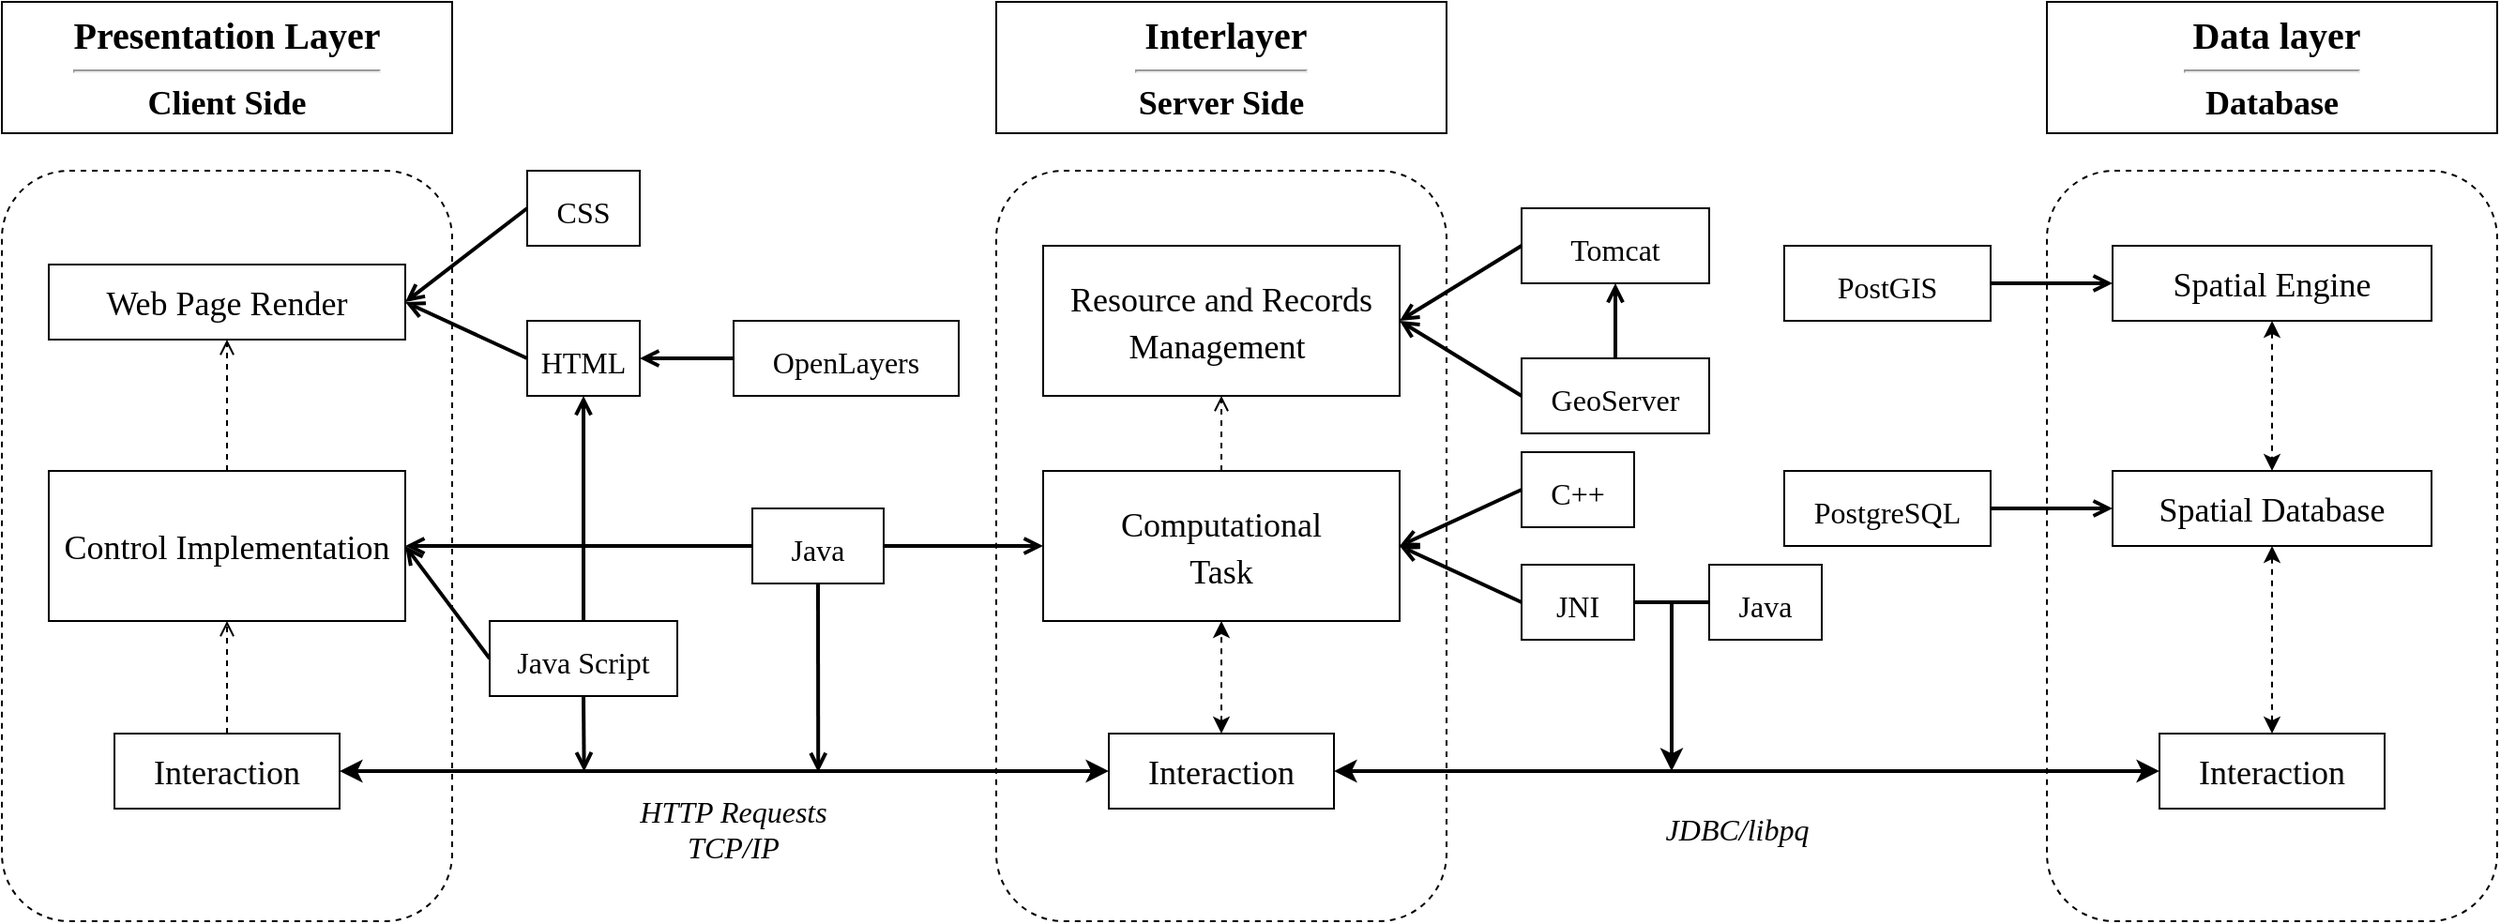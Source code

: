 <mxfile scale="1" border="5">
    <diagram id="ntK5JivClJutBt_FF_ey" name="Page-1">
        <mxGraphModel dx="1282" dy="925" grid="1" gridSize="10" guides="1" tooltips="1" connect="1" arrows="1" fold="1" page="1" pageScale="1" pageWidth="1400" pageHeight="600" math="0" shadow="0">
            <root>
                <mxCell id="0"/>
                <mxCell id="1" parent="0"/>
                <mxCell id="48" value="" style="rounded=1;whiteSpace=wrap;html=1;strokeColor=#000000;dashed=1;" vertex="1" parent="1">
                    <mxGeometry x="1125" y="145" width="240" height="400" as="geometry"/>
                </mxCell>
                <mxCell id="3" value="" style="rounded=1;whiteSpace=wrap;html=1;strokeColor=#000000;dashed=1;" vertex="1" parent="1">
                    <mxGeometry x="35" y="145" width="240" height="400" as="geometry"/>
                </mxCell>
                <mxCell id="4" value="&lt;font face=&quot;Verdana&quot; style=&quot;font-size: 20px&quot;&gt;&lt;b&gt;Presentation Layer&lt;/b&gt;&lt;/font&gt;&lt;hr&gt;&lt;font face=&quot;Verdana&quot;&gt;&lt;b&gt;&lt;font style=&quot;font-size: 18px&quot;&gt;Client Side&lt;/font&gt;&lt;/b&gt;&lt;br&gt;&lt;/font&gt;" style="rounded=0;whiteSpace=wrap;html=1;strokeColor=#000000;" vertex="1" parent="1">
                    <mxGeometry x="35" y="55" width="240" height="70" as="geometry"/>
                </mxCell>
                <mxCell id="5" value="&lt;font style=&quot;font-size: 18px&quot;&gt;Web Page Render&lt;/font&gt;" style="rounded=0;whiteSpace=wrap;html=1;fontFamily=Verdana;fontSize=20;strokeColor=#000000;" vertex="1" parent="1">
                    <mxGeometry x="60" y="195" width="190" height="40" as="geometry"/>
                </mxCell>
                <mxCell id="45" style="edgeStyle=none;html=1;exitX=0.5;exitY=0;exitDx=0;exitDy=0;entryX=0.5;entryY=1;entryDx=0;entryDy=0;fontFamily=Verdana;fontSize=20;endArrow=open;endFill=0;strokeWidth=1;dashed=1;" edge="1" parent="1" source="6" target="24">
                    <mxGeometry relative="1" as="geometry"/>
                </mxCell>
                <mxCell id="6" value="&lt;font style=&quot;font-size: 18px&quot;&gt;Interaction&lt;/font&gt;" style="rounded=0;whiteSpace=wrap;html=1;fontFamily=Verdana;fontSize=20;strokeColor=#000000;" vertex="1" parent="1">
                    <mxGeometry x="95" y="445" width="120" height="40" as="geometry"/>
                </mxCell>
                <mxCell id="15" style="edgeStyle=none;html=1;exitX=0;exitY=0.5;exitDx=0;exitDy=0;entryX=1;entryY=0.5;entryDx=0;entryDy=0;fontFamily=Verdana;fontSize=20;endArrow=open;endFill=0;strokeWidth=2;" edge="1" parent="1" source="7" target="5">
                    <mxGeometry relative="1" as="geometry"/>
                </mxCell>
                <mxCell id="7" value="&lt;font style=&quot;font-size: 16px&quot;&gt;HTML&lt;/font&gt;" style="rounded=0;whiteSpace=wrap;html=1;fontFamily=Verdana;fontSize=20;strokeColor=#000000;" vertex="1" parent="1">
                    <mxGeometry x="315" y="225" width="60" height="40" as="geometry"/>
                </mxCell>
                <mxCell id="26" style="edgeStyle=none;html=1;exitX=0;exitY=0.5;exitDx=0;exitDy=0;fontFamily=Verdana;fontSize=20;endArrow=open;endFill=0;strokeWidth=2;entryX=1;entryY=0.5;entryDx=0;entryDy=0;" edge="1" parent="1" source="8" target="24">
                    <mxGeometry relative="1" as="geometry"/>
                </mxCell>
                <mxCell id="42" style="edgeStyle=none;html=1;exitX=0.5;exitY=0;exitDx=0;exitDy=0;entryX=0.5;entryY=1;entryDx=0;entryDy=0;fontFamily=Verdana;fontSize=20;endArrow=open;endFill=0;strokeWidth=2;" edge="1" parent="1" source="8" target="7">
                    <mxGeometry relative="1" as="geometry"/>
                </mxCell>
                <mxCell id="43" style="edgeStyle=none;html=1;exitX=0.5;exitY=1;exitDx=0;exitDy=0;entryX=0.168;entryY=0.004;entryDx=0;entryDy=0;entryPerimeter=0;fontFamily=Verdana;fontSize=20;endArrow=open;endFill=0;strokeWidth=2;" edge="1" parent="1" source="8" target="35">
                    <mxGeometry relative="1" as="geometry"/>
                </mxCell>
                <mxCell id="8" value="&lt;font style=&quot;font-size: 16px&quot;&gt;Java Script&lt;/font&gt;" style="rounded=0;whiteSpace=wrap;html=1;fontFamily=Verdana;fontSize=20;strokeColor=#000000;" vertex="1" parent="1">
                    <mxGeometry x="295" y="385" width="100" height="40" as="geometry"/>
                </mxCell>
                <mxCell id="17" style="edgeStyle=none;html=1;exitX=0;exitY=0.5;exitDx=0;exitDy=0;entryX=1;entryY=0.5;entryDx=0;entryDy=0;fontFamily=Verdana;fontSize=20;endArrow=open;endFill=0;strokeWidth=2;" edge="1" parent="1" source="10" target="5">
                    <mxGeometry relative="1" as="geometry"/>
                </mxCell>
                <mxCell id="10" value="&lt;font style=&quot;font-size: 16px&quot;&gt;CSS&lt;/font&gt;" style="rounded=0;whiteSpace=wrap;html=1;fontFamily=Verdana;fontSize=20;strokeColor=#000000;" vertex="1" parent="1">
                    <mxGeometry x="315" y="145" width="60" height="40" as="geometry"/>
                </mxCell>
                <mxCell id="12" value="" style="rounded=1;whiteSpace=wrap;html=1;strokeColor=#000000;dashed=1;" vertex="1" parent="1">
                    <mxGeometry x="565" y="145" width="240" height="400" as="geometry"/>
                </mxCell>
                <mxCell id="13" value="&lt;font style=&quot;font-size: 18px&quot;&gt;Interaction&lt;/font&gt;" style="rounded=0;whiteSpace=wrap;html=1;fontFamily=Verdana;fontSize=20;strokeColor=#000000;" vertex="1" parent="1">
                    <mxGeometry x="625" y="445" width="120" height="40" as="geometry"/>
                </mxCell>
                <mxCell id="20" value="&lt;font face=&quot;Verdana&quot; style=&quot;font-size: 20px&quot;&gt;&lt;b&gt;&amp;nbsp;Interlayer&lt;/b&gt;&lt;/font&gt;&lt;hr&gt;&lt;font face=&quot;Verdana&quot;&gt;&lt;b&gt;&lt;font style=&quot;font-size: 18px&quot;&gt;Server Side&lt;/font&gt;&lt;/b&gt;&lt;br&gt;&lt;/font&gt;" style="rounded=0;whiteSpace=wrap;html=1;strokeColor=#000000;" vertex="1" parent="1">
                    <mxGeometry x="565" y="55" width="240" height="70" as="geometry"/>
                </mxCell>
                <mxCell id="46" style="edgeStyle=none;html=1;exitX=0.5;exitY=0;exitDx=0;exitDy=0;entryX=0.5;entryY=1;entryDx=0;entryDy=0;fontFamily=Verdana;fontSize=20;endArrow=open;endFill=0;strokeWidth=1;dashed=1;" edge="1" parent="1" source="24" target="5">
                    <mxGeometry relative="1" as="geometry"/>
                </mxCell>
                <mxCell id="24" value="&lt;font style=&quot;font-size: 18px&quot;&gt;Control Implementation&lt;/font&gt;" style="rounded=0;whiteSpace=wrap;html=1;fontFamily=Verdana;fontSize=20;strokeColor=#000000;" vertex="1" parent="1">
                    <mxGeometry x="60" y="305" width="190" height="80" as="geometry"/>
                </mxCell>
                <mxCell id="25" value="" style="endArrow=classic;startArrow=classic;html=1;fontFamily=Verdana;fontSize=20;strokeWidth=2;exitX=1;exitY=0.5;exitDx=0;exitDy=0;entryX=0;entryY=0.5;entryDx=0;entryDy=0;" edge="1" parent="1" source="6" target="13">
                    <mxGeometry width="50" height="50" relative="1" as="geometry">
                        <mxPoint x="375" y="585" as="sourcePoint"/>
                        <mxPoint x="425" y="535" as="targetPoint"/>
                    </mxGeometry>
                </mxCell>
                <mxCell id="28" style="edgeStyle=none;html=1;exitX=0;exitY=0.5;exitDx=0;exitDy=0;entryX=1;entryY=0.5;entryDx=0;entryDy=0;fontFamily=Verdana;fontSize=20;endArrow=open;endFill=0;strokeWidth=2;" edge="1" parent="1" source="27" target="7">
                    <mxGeometry relative="1" as="geometry"/>
                </mxCell>
                <mxCell id="27" value="&lt;font style=&quot;font-size: 16px&quot;&gt;OpenLayers&lt;/font&gt;" style="rounded=0;whiteSpace=wrap;html=1;fontFamily=Verdana;fontSize=20;strokeColor=#000000;" vertex="1" parent="1">
                    <mxGeometry x="425" y="225" width="120" height="40" as="geometry"/>
                </mxCell>
                <mxCell id="31" style="edgeStyle=none;html=1;exitX=0.5;exitY=1;exitDx=0;exitDy=0;fontFamily=Verdana;fontSize=20;endArrow=open;endFill=0;strokeWidth=2;entryX=0.688;entryY=0.01;entryDx=0;entryDy=0;entryPerimeter=0;" edge="1" parent="1" source="30" target="35">
                    <mxGeometry relative="1" as="geometry">
                        <mxPoint x="484.5" y="465" as="targetPoint"/>
                    </mxGeometry>
                </mxCell>
                <mxCell id="32" style="edgeStyle=none;html=1;exitX=0;exitY=0.5;exitDx=0;exitDy=0;fontFamily=Verdana;fontSize=20;endArrow=open;endFill=0;strokeWidth=2;entryX=1;entryY=0.5;entryDx=0;entryDy=0;" edge="1" parent="1" source="30" target="24">
                    <mxGeometry relative="1" as="geometry">
                        <mxPoint x="245" y="345" as="targetPoint"/>
                    </mxGeometry>
                </mxCell>
                <mxCell id="37" style="edgeStyle=none;html=1;exitX=1;exitY=0.5;exitDx=0;exitDy=0;entryX=0;entryY=0.5;entryDx=0;entryDy=0;fontFamily=Verdana;fontSize=20;endArrow=open;endFill=0;strokeWidth=2;" edge="1" parent="1" source="30" target="36">
                    <mxGeometry relative="1" as="geometry"/>
                </mxCell>
                <mxCell id="30" value="&lt;font style=&quot;font-size: 16px&quot;&gt;Java&lt;/font&gt;" style="rounded=0;whiteSpace=wrap;html=1;fontFamily=Verdana;fontSize=20;strokeColor=#000000;" vertex="1" parent="1">
                    <mxGeometry x="435" y="325" width="70" height="40" as="geometry"/>
                </mxCell>
                <mxCell id="35" value="HTTP Requests&#10;TCP/IP" style="text;strokeColor=none;fillColor=none;align=center;verticalAlign=middle;spacingLeft=4;spacingRight=4;overflow=hidden;points=[[0,0.5],[1,0.5]];portConstraint=eastwest;rotatable=0;fontFamily=Verdana;fontSize=16;fontStyle=2" vertex="1" parent="1">
                    <mxGeometry x="305" y="465" width="240" height="60" as="geometry"/>
                </mxCell>
                <mxCell id="52" style="edgeStyle=none;html=1;exitX=0.5;exitY=0;exitDx=0;exitDy=0;entryX=0.5;entryY=1;entryDx=0;entryDy=0;dashed=1;fontFamily=Verdana;fontSize=18;endArrow=open;endFill=0;strokeWidth=1;" edge="1" parent="1" source="36" target="51">
                    <mxGeometry relative="1" as="geometry"/>
                </mxCell>
                <mxCell id="36" value="&lt;font style=&quot;font-size: 18px&quot;&gt;Computational&lt;br&gt;Task&lt;/font&gt;" style="rounded=0;whiteSpace=wrap;html=1;fontFamily=Verdana;fontSize=20;strokeColor=#000000;" vertex="1" parent="1">
                    <mxGeometry x="590" y="305" width="190" height="80" as="geometry"/>
                </mxCell>
                <mxCell id="40" style="edgeStyle=none;html=1;exitX=0;exitY=0.5;exitDx=0;exitDy=0;entryX=1;entryY=0.5;entryDx=0;entryDy=0;fontFamily=Verdana;fontSize=20;endArrow=open;endFill=0;strokeWidth=2;" edge="1" parent="1" source="38" target="36">
                    <mxGeometry relative="1" as="geometry"/>
                </mxCell>
                <mxCell id="38" value="&lt;font style=&quot;font-size: 16px&quot;&gt;C++&lt;/font&gt;" style="rounded=0;whiteSpace=wrap;html=1;fontFamily=Verdana;fontSize=20;strokeColor=#000000;" vertex="1" parent="1">
                    <mxGeometry x="845" y="295" width="60" height="40" as="geometry"/>
                </mxCell>
                <mxCell id="41" style="edgeStyle=none;html=1;exitX=0;exitY=0.5;exitDx=0;exitDy=0;entryX=1;entryY=0.5;entryDx=0;entryDy=0;fontFamily=Verdana;fontSize=20;endArrow=open;endFill=0;strokeWidth=2;" edge="1" parent="1" source="39" target="36">
                    <mxGeometry relative="1" as="geometry"/>
                </mxCell>
                <mxCell id="39" value="&lt;font style=&quot;font-size: 16px&quot;&gt;JNI&lt;/font&gt;" style="rounded=0;whiteSpace=wrap;html=1;fontFamily=Verdana;fontSize=20;strokeColor=#000000;" vertex="1" parent="1">
                    <mxGeometry x="845" y="355" width="60" height="40" as="geometry"/>
                </mxCell>
                <mxCell id="47" value="" style="endArrow=classic;startArrow=classic;html=1;dashed=1;fontFamily=Verdana;fontSize=20;strokeWidth=1;exitX=0.5;exitY=0;exitDx=0;exitDy=0;entryX=0.5;entryY=1;entryDx=0;entryDy=0;" edge="1" parent="1" source="13" target="36">
                    <mxGeometry width="50" height="50" relative="1" as="geometry">
                        <mxPoint x="825" y="505" as="sourcePoint"/>
                        <mxPoint x="875" y="455" as="targetPoint"/>
                    </mxGeometry>
                </mxCell>
                <mxCell id="51" value="&lt;font style=&quot;font-size: 18px&quot;&gt;Resource and Records Management&amp;nbsp;&lt;/font&gt;" style="rounded=0;whiteSpace=wrap;html=1;fontFamily=Verdana;fontSize=20;strokeColor=#000000;" vertex="1" parent="1">
                    <mxGeometry x="590" y="185" width="190" height="80" as="geometry"/>
                </mxCell>
                <mxCell id="53" value="&lt;font style=&quot;font-size: 18px&quot;&gt;Interaction&lt;/font&gt;" style="rounded=0;whiteSpace=wrap;html=1;fontFamily=Verdana;fontSize=20;strokeColor=#000000;" vertex="1" parent="1">
                    <mxGeometry x="1185" y="445" width="120" height="40" as="geometry"/>
                </mxCell>
                <mxCell id="55" value="" style="endArrow=classic;startArrow=classic;html=1;fontFamily=Verdana;fontSize=18;strokeWidth=2;entryX=0;entryY=0.5;entryDx=0;entryDy=0;exitX=1;exitY=0.5;exitDx=0;exitDy=0;" edge="1" parent="1" source="13" target="53">
                    <mxGeometry width="50" height="50" relative="1" as="geometry">
                        <mxPoint x="605" y="565" as="sourcePoint"/>
                        <mxPoint x="655" y="515" as="targetPoint"/>
                    </mxGeometry>
                </mxCell>
                <mxCell id="56" value="&lt;font face=&quot;Verdana&quot; style=&quot;font-size: 20px&quot;&gt;&lt;b&gt;&amp;nbsp;Data layer&lt;/b&gt;&lt;/font&gt;&lt;hr&gt;&lt;font face=&quot;Verdana&quot;&gt;&lt;b&gt;&lt;font style=&quot;font-size: 18px&quot;&gt;Database&lt;/font&gt;&lt;/b&gt;&lt;br&gt;&lt;/font&gt;" style="rounded=0;whiteSpace=wrap;html=1;strokeColor=#000000;" vertex="1" parent="1">
                    <mxGeometry x="1125" y="55" width="240" height="70" as="geometry"/>
                </mxCell>
                <mxCell id="57" value="&lt;span style=&quot;font-size: 18px&quot;&gt;Spatial Engine&lt;/span&gt;" style="rounded=0;whiteSpace=wrap;html=1;fontFamily=Verdana;fontSize=20;strokeColor=#000000;" vertex="1" parent="1">
                    <mxGeometry x="1160" y="185" width="170" height="40" as="geometry"/>
                </mxCell>
                <mxCell id="64" style="edgeStyle=none;html=1;exitX=1;exitY=0.5;exitDx=0;exitDy=0;entryX=0;entryY=0.5;entryDx=0;entryDy=0;fontFamily=Verdana;fontSize=18;endArrow=open;endFill=0;strokeWidth=2;" edge="1" parent="1" source="58" target="57">
                    <mxGeometry relative="1" as="geometry"/>
                </mxCell>
                <mxCell id="58" value="&lt;font style=&quot;font-size: 16px&quot;&gt;PostGIS&lt;/font&gt;" style="rounded=0;whiteSpace=wrap;html=1;fontFamily=Verdana;fontSize=20;strokeColor=#000000;" vertex="1" parent="1">
                    <mxGeometry x="985" y="185" width="110" height="40" as="geometry"/>
                </mxCell>
                <mxCell id="61" style="edgeStyle=none;html=1;exitX=0;exitY=0.5;exitDx=0;exitDy=0;entryX=1;entryY=0.5;entryDx=0;entryDy=0;fontFamily=Verdana;fontSize=18;endArrow=open;endFill=0;strokeWidth=2;" edge="1" parent="1" source="59" target="51">
                    <mxGeometry relative="1" as="geometry"/>
                </mxCell>
                <mxCell id="59" value="&lt;font style=&quot;font-size: 16px&quot;&gt;Tomcat&lt;br&gt;&lt;/font&gt;" style="rounded=0;whiteSpace=wrap;html=1;fontFamily=Verdana;fontSize=20;strokeColor=#000000;" vertex="1" parent="1">
                    <mxGeometry x="845" y="165" width="100" height="40" as="geometry"/>
                </mxCell>
                <mxCell id="62" style="edgeStyle=none;html=1;exitX=0;exitY=0.5;exitDx=0;exitDy=0;entryX=1;entryY=0.5;entryDx=0;entryDy=0;fontFamily=Verdana;fontSize=18;endArrow=open;endFill=0;strokeWidth=2;" edge="1" parent="1" source="60" target="51">
                    <mxGeometry relative="1" as="geometry"/>
                </mxCell>
                <mxCell id="63" style="edgeStyle=none;html=1;exitX=0.5;exitY=0;exitDx=0;exitDy=0;entryX=0.5;entryY=1;entryDx=0;entryDy=0;fontFamily=Verdana;fontSize=18;endArrow=open;endFill=0;strokeWidth=2;" edge="1" parent="1" source="60" target="59">
                    <mxGeometry relative="1" as="geometry"/>
                </mxCell>
                <mxCell id="60" value="&lt;font style=&quot;font-size: 16px&quot;&gt;GeoServer&lt;br&gt;&lt;/font&gt;" style="rounded=0;whiteSpace=wrap;html=1;fontFamily=Verdana;fontSize=20;strokeColor=#000000;" vertex="1" parent="1">
                    <mxGeometry x="845" y="245" width="100" height="40" as="geometry"/>
                </mxCell>
                <mxCell id="65" value="&lt;span style=&quot;font-size: 18px&quot;&gt;Spatial Database&lt;/span&gt;" style="rounded=0;whiteSpace=wrap;html=1;fontFamily=Verdana;fontSize=20;strokeColor=#000000;" vertex="1" parent="1">
                    <mxGeometry x="1160" y="305" width="170" height="40" as="geometry"/>
                </mxCell>
                <mxCell id="66" value="&lt;font style=&quot;font-size: 16px&quot;&gt;Java&lt;/font&gt;" style="rounded=0;whiteSpace=wrap;html=1;fontFamily=Verdana;fontSize=20;strokeColor=#000000;" vertex="1" parent="1">
                    <mxGeometry x="945" y="355" width="60" height="40" as="geometry"/>
                </mxCell>
                <mxCell id="67" value="" style="endArrow=none;html=1;fontFamily=Verdana;fontSize=18;strokeWidth=2;exitX=1;exitY=0.5;exitDx=0;exitDy=0;entryX=0;entryY=0.5;entryDx=0;entryDy=0;" edge="1" parent="1" source="39" target="66">
                    <mxGeometry width="50" height="50" relative="1" as="geometry">
                        <mxPoint x="935" y="395" as="sourcePoint"/>
                        <mxPoint x="985" y="345" as="targetPoint"/>
                    </mxGeometry>
                </mxCell>
                <mxCell id="68" value="" style="endArrow=classic;html=1;fontFamily=Verdana;fontSize=18;strokeWidth=2;" edge="1" parent="1">
                    <mxGeometry width="50" height="50" relative="1" as="geometry">
                        <mxPoint x="925" y="375" as="sourcePoint"/>
                        <mxPoint x="925" y="465" as="targetPoint"/>
                    </mxGeometry>
                </mxCell>
                <mxCell id="70" style="edgeStyle=none;html=1;exitX=1;exitY=0.5;exitDx=0;exitDy=0;entryX=0;entryY=0.5;entryDx=0;entryDy=0;fontFamily=Verdana;fontSize=18;endArrow=open;endFill=0;strokeWidth=2;" edge="1" parent="1" source="69" target="65">
                    <mxGeometry relative="1" as="geometry"/>
                </mxCell>
                <mxCell id="69" value="&lt;span style=&quot;font-size: 16px&quot;&gt;PostgreSQL&lt;/span&gt;" style="rounded=0;whiteSpace=wrap;html=1;fontFamily=Verdana;fontSize=20;strokeColor=#000000;" vertex="1" parent="1">
                    <mxGeometry x="985" y="305" width="110" height="40" as="geometry"/>
                </mxCell>
                <mxCell id="71" value="" style="endArrow=classic;startArrow=classic;html=1;fontFamily=Verdana;fontSize=18;strokeWidth=1;exitX=0.5;exitY=1;exitDx=0;exitDy=0;entryX=0.5;entryY=0;entryDx=0;entryDy=0;dashed=1;" edge="1" parent="1" source="65" target="53">
                    <mxGeometry width="50" height="50" relative="1" as="geometry">
                        <mxPoint x="845" y="505" as="sourcePoint"/>
                        <mxPoint x="895" y="455" as="targetPoint"/>
                    </mxGeometry>
                </mxCell>
                <mxCell id="72" value="" style="endArrow=classic;startArrow=classic;html=1;dashed=1;fontFamily=Verdana;fontSize=18;strokeWidth=1;exitX=0.5;exitY=1;exitDx=0;exitDy=0;entryX=0.5;entryY=0;entryDx=0;entryDy=0;" edge="1" parent="1" source="57" target="65">
                    <mxGeometry width="50" height="50" relative="1" as="geometry">
                        <mxPoint x="845" y="505" as="sourcePoint"/>
                        <mxPoint x="895" y="455" as="targetPoint"/>
                    </mxGeometry>
                </mxCell>
                <mxCell id="73" value="JDBC/libpq" style="text;strokeColor=none;fillColor=none;align=center;verticalAlign=middle;spacingLeft=4;spacingRight=4;overflow=hidden;points=[[0,0.5],[1,0.5]];portConstraint=eastwest;rotatable=0;fontFamily=Verdana;fontSize=16;fontStyle=2" vertex="1" parent="1">
                    <mxGeometry x="840" y="465" width="240" height="60" as="geometry"/>
                </mxCell>
            </root>
        </mxGraphModel>
    </diagram>
</mxfile>